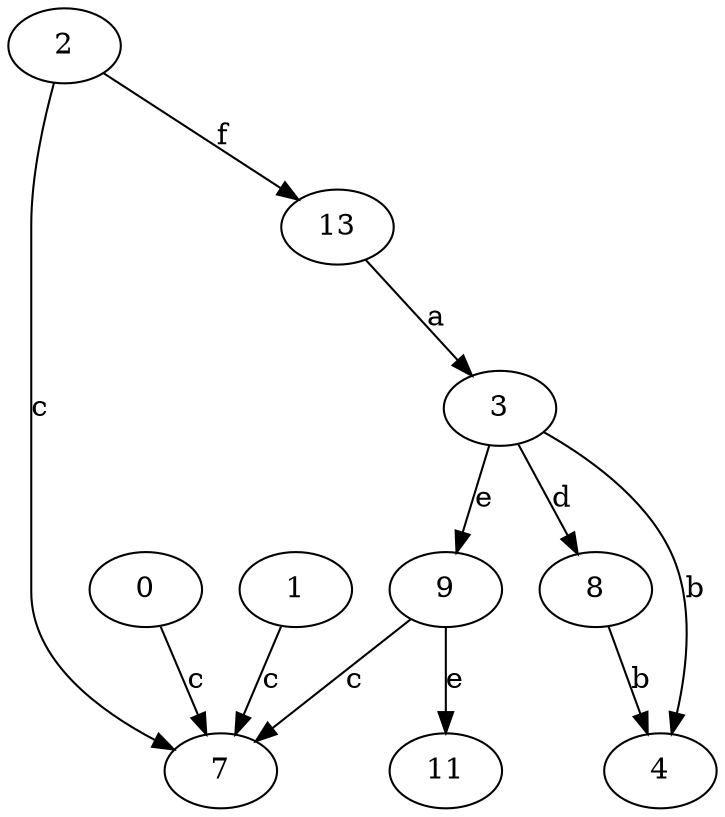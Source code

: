 strict digraph  {
0;
2;
3;
4;
7;
8;
9;
11;
1;
13;
0 -> 7  [label=c];
2 -> 7  [label=c];
2 -> 13  [label=f];
3 -> 4  [label=b];
3 -> 8  [label=d];
3 -> 9  [label=e];
8 -> 4  [label=b];
9 -> 7  [label=c];
9 -> 11  [label=e];
1 -> 7  [label=c];
13 -> 3  [label=a];
}
